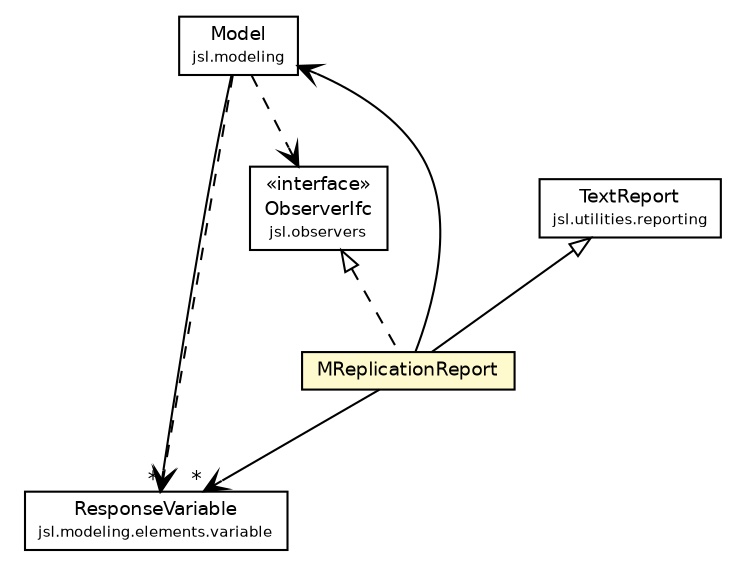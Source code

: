 #!/usr/local/bin/dot
#
# Class diagram 
# Generated by UMLGraph version 5.4 (http://www.umlgraph.org/)
#

digraph G {
	edge [fontname="Helvetica",fontsize=10,labelfontname="Helvetica",labelfontsize=10];
	node [fontname="Helvetica",fontsize=10,shape=plaintext];
	nodesep=0.25;
	ranksep=0.5;
	// jsl.modeling.Model
	c118070 [label=<<table title="jsl.modeling.Model" border="0" cellborder="1" cellspacing="0" cellpadding="2" port="p" href="../../modeling/Model.html">
		<tr><td><table border="0" cellspacing="0" cellpadding="1">
<tr><td align="center" balign="center"> Model </td></tr>
<tr><td align="center" balign="center"><font point-size="7.0"> jsl.modeling </font></td></tr>
		</table></td></tr>
		</table>>, URL="../../modeling/Model.html", fontname="Helvetica", fontcolor="black", fontsize=9.0];
	// jsl.modeling.elements.variable.ResponseVariable
	c118298 [label=<<table title="jsl.modeling.elements.variable.ResponseVariable" border="0" cellborder="1" cellspacing="0" cellpadding="2" port="p" href="../../modeling/elements/variable/ResponseVariable.html">
		<tr><td><table border="0" cellspacing="0" cellpadding="1">
<tr><td align="center" balign="center"> ResponseVariable </td></tr>
<tr><td align="center" balign="center"><font point-size="7.0"> jsl.modeling.elements.variable </font></td></tr>
		</table></td></tr>
		</table>>, URL="../../modeling/elements/variable/ResponseVariable.html", fontname="Helvetica", fontcolor="black", fontsize=9.0];
	// jsl.observers.ObserverIfc
	c118337 [label=<<table title="jsl.observers.ObserverIfc" border="0" cellborder="1" cellspacing="0" cellpadding="2" port="p" href="../ObserverIfc.html">
		<tr><td><table border="0" cellspacing="0" cellpadding="1">
<tr><td align="center" balign="center"> &#171;interface&#187; </td></tr>
<tr><td align="center" balign="center"> ObserverIfc </td></tr>
<tr><td align="center" balign="center"><font point-size="7.0"> jsl.observers </font></td></tr>
		</table></td></tr>
		</table>>, URL="../ObserverIfc.html", fontname="Helvetica", fontcolor="black", fontsize=9.0];
	// jsl.observers.textfile.MReplicationReport
	c118352 [label=<<table title="jsl.observers.textfile.MReplicationReport" border="0" cellborder="1" cellspacing="0" cellpadding="2" port="p" bgcolor="lemonChiffon" href="./MReplicationReport.html">
		<tr><td><table border="0" cellspacing="0" cellpadding="1">
<tr><td align="center" balign="center"> MReplicationReport </td></tr>
		</table></td></tr>
		</table>>, URL="./MReplicationReport.html", fontname="Helvetica", fontcolor="black", fontsize=9.0];
	// jsl.utilities.reporting.TextReport
	c118484 [label=<<table title="jsl.utilities.reporting.TextReport" border="0" cellborder="1" cellspacing="0" cellpadding="2" port="p" href="../../utilities/reporting/TextReport.html">
		<tr><td><table border="0" cellspacing="0" cellpadding="1">
<tr><td align="center" balign="center"> TextReport </td></tr>
<tr><td align="center" balign="center"><font point-size="7.0"> jsl.utilities.reporting </font></td></tr>
		</table></td></tr>
		</table>>, URL="../../utilities/reporting/TextReport.html", fontname="Helvetica", fontcolor="black", fontsize=9.0];
	//jsl.observers.textfile.MReplicationReport extends jsl.utilities.reporting.TextReport
	c118484:p -> c118352:p [dir=back,arrowtail=empty];
	//jsl.observers.textfile.MReplicationReport implements jsl.observers.ObserverIfc
	c118337:p -> c118352:p [dir=back,arrowtail=empty,style=dashed];
	// jsl.modeling.Model NAVASSOC jsl.modeling.elements.variable.ResponseVariable
	c118070:p -> c118298:p [taillabel="", label="", headlabel="*", fontname="Helvetica", fontcolor="black", fontsize=10.0, color="black", arrowhead=open];
	// jsl.observers.textfile.MReplicationReport NAVASSOC jsl.modeling.elements.variable.ResponseVariable
	c118352:p -> c118298:p [taillabel="", label="", headlabel="*", fontname="Helvetica", fontcolor="black", fontsize=10.0, color="black", arrowhead=open];
	// jsl.observers.textfile.MReplicationReport NAVASSOC jsl.modeling.Model
	c118352:p -> c118070:p [taillabel="", label="", headlabel="", fontname="Helvetica", fontcolor="black", fontsize=10.0, color="black", arrowhead=open];
	// jsl.modeling.Model DEPEND jsl.observers.ObserverIfc
	c118070:p -> c118337:p [taillabel="", label="", headlabel="", fontname="Helvetica", fontcolor="black", fontsize=10.0, color="black", arrowhead=open, style=dashed];
	// jsl.modeling.Model DEPEND jsl.modeling.elements.variable.ResponseVariable
	c118070:p -> c118298:p [taillabel="", label="", headlabel="", fontname="Helvetica", fontcolor="black", fontsize=10.0, color="black", arrowhead=open, style=dashed];
}

